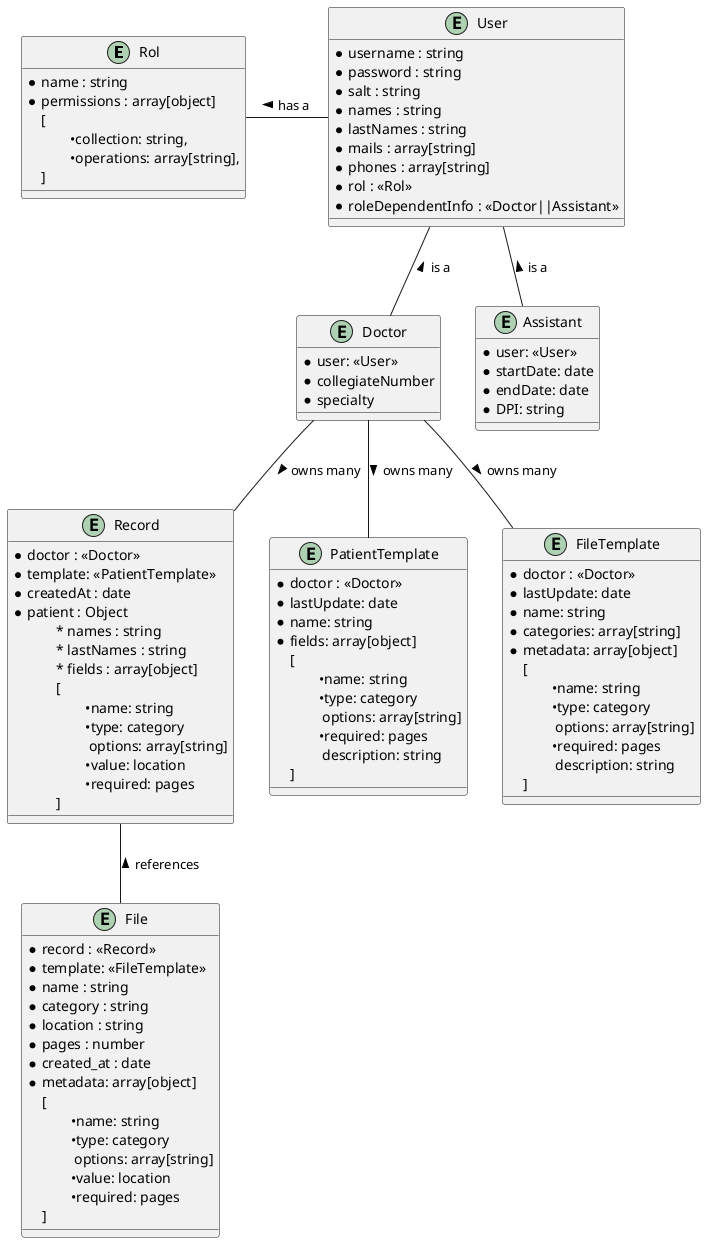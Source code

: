 @startuml entity

entity Rol {
    * name : string
    * permissions : array[object]
    [
        \t•collection: string,
        \t•operations: array[string],
    ]
}

entity User {
    * username : string
    * password : string
    * salt : string
    * names : string
    * lastNames : string
    * mails : array[string]
    * phones : array[string]
    * rol : <<Rol>>
    * roleDependentInfo : <<Doctor||Assistant>>
}

entity Doctor {
    * user: <<User>>
    * collegiateNumber
    * specialty
}

entity Assistant {
    * user: <<User>>
    * startDate: date
    * endDate: date
    * DPI: string
}

entity Record {
    * doctor : <<Doctor>>
    * template: <<PatientTemplate>> 
    * createdAt : date
    * patient : Object
    \t* names : string
    \t* lastNames : string
    \t* fields : array[object]
    \t[
        \t\t•name: string
        \t\t•type: category
        \t\t options: array[string]
        \t\t•value: location
        \t\t•required: pages
    \t]
    
}

entity PatientTemplate {
    * doctor : <<Doctor>>
    * lastUpdate: date
    * name: string
    * fields: array[object]
    [
        \t•name: string
        \t•type: category
        \t options: array[string]
        \t•required: pages
        \t description: string
    ]
}

entity FileTemplate {
    * doctor : <<Doctor>>
    * lastUpdate: date
    * name: string
    * categories: array[string]
    * metadata: array[object]
    [
        \t•name: string
        \t•type: category
        \t options: array[string]
        \t•required: pages
        \t description: string
    ]
}

entity File {
    * record : <<Record>>
    * template: <<FileTemplate>> 
    * name : string
    * category : string
    * location : string
    * pages : number
    * created_at : date
    * metadata: array[object]
    [
        \t•name: string
        \t•type: category
        \t options: array[string]
        \t•value: location
        \t•required: pages
    ]
}

User -l- Rol : > has a
User -d- Doctor : < is a
User -d- Assistant : < is a

Record -u- Doctor : < owns many
Record -- File  : < references

Doctor -- FileTemplate : > owns many 
Doctor -- PatientTemplate : > owns many

@enduml